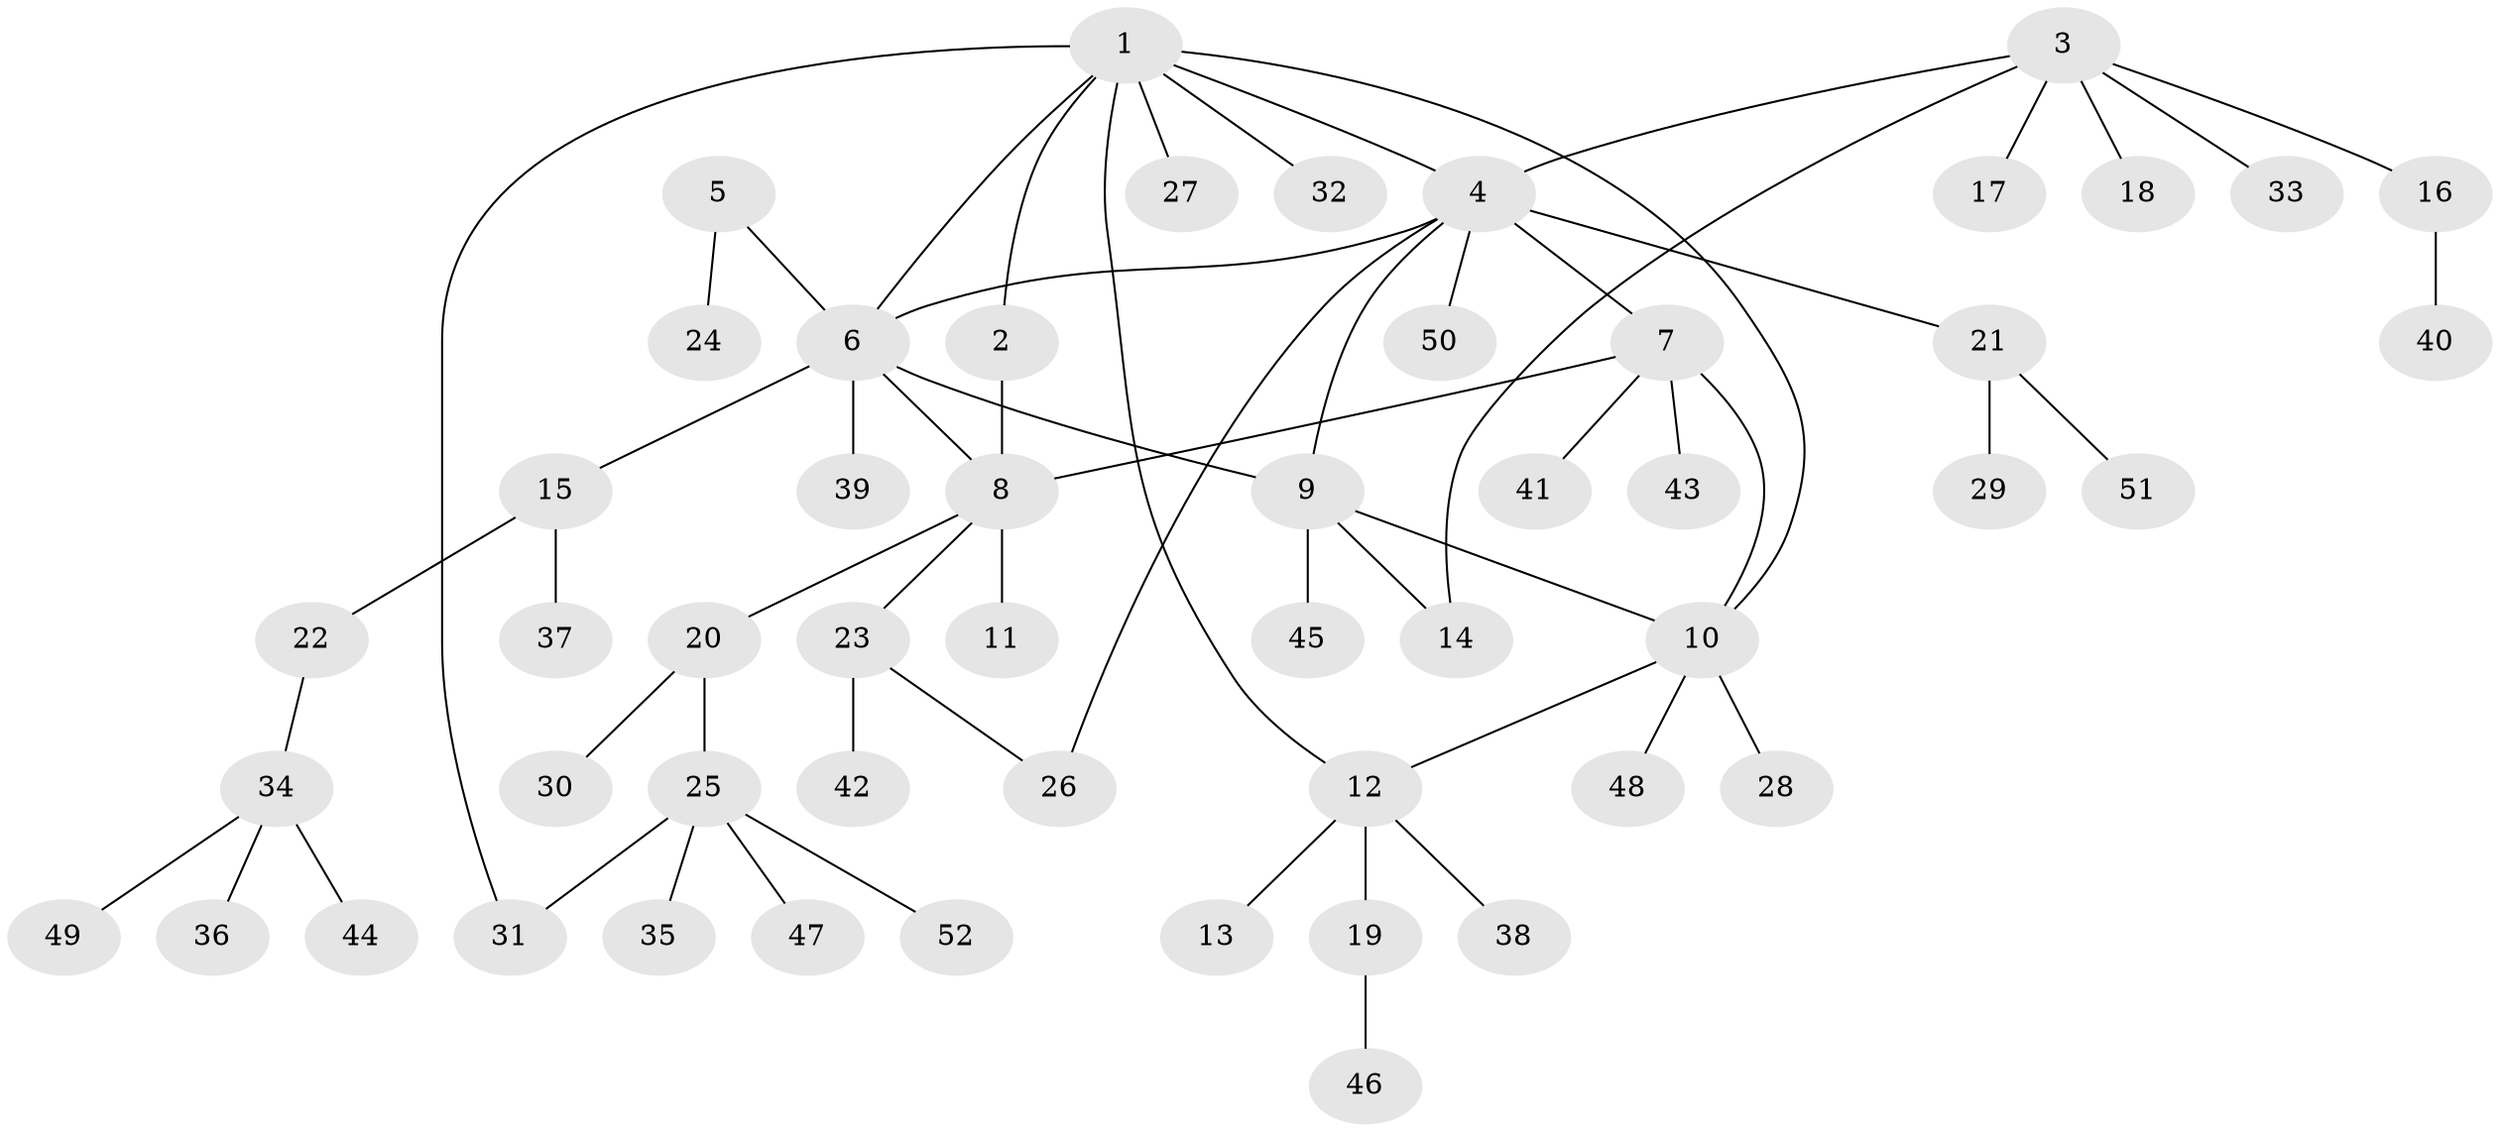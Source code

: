 // Generated by graph-tools (version 1.1) at 2025/11/02/27/25 16:11:36]
// undirected, 52 vertices, 61 edges
graph export_dot {
graph [start="1"]
  node [color=gray90,style=filled];
  1;
  2;
  3;
  4;
  5;
  6;
  7;
  8;
  9;
  10;
  11;
  12;
  13;
  14;
  15;
  16;
  17;
  18;
  19;
  20;
  21;
  22;
  23;
  24;
  25;
  26;
  27;
  28;
  29;
  30;
  31;
  32;
  33;
  34;
  35;
  36;
  37;
  38;
  39;
  40;
  41;
  42;
  43;
  44;
  45;
  46;
  47;
  48;
  49;
  50;
  51;
  52;
  1 -- 2;
  1 -- 4;
  1 -- 6;
  1 -- 10;
  1 -- 12;
  1 -- 27;
  1 -- 31;
  1 -- 32;
  2 -- 8;
  3 -- 4;
  3 -- 14;
  3 -- 16;
  3 -- 17;
  3 -- 18;
  3 -- 33;
  4 -- 6;
  4 -- 7;
  4 -- 9;
  4 -- 21;
  4 -- 26;
  4 -- 50;
  5 -- 6;
  5 -- 24;
  6 -- 8;
  6 -- 9;
  6 -- 15;
  6 -- 39;
  7 -- 8;
  7 -- 10;
  7 -- 41;
  7 -- 43;
  8 -- 11;
  8 -- 20;
  8 -- 23;
  9 -- 10;
  9 -- 14;
  9 -- 45;
  10 -- 12;
  10 -- 28;
  10 -- 48;
  12 -- 13;
  12 -- 19;
  12 -- 38;
  15 -- 22;
  15 -- 37;
  16 -- 40;
  19 -- 46;
  20 -- 25;
  20 -- 30;
  21 -- 29;
  21 -- 51;
  22 -- 34;
  23 -- 26;
  23 -- 42;
  25 -- 31;
  25 -- 35;
  25 -- 47;
  25 -- 52;
  34 -- 36;
  34 -- 44;
  34 -- 49;
}
